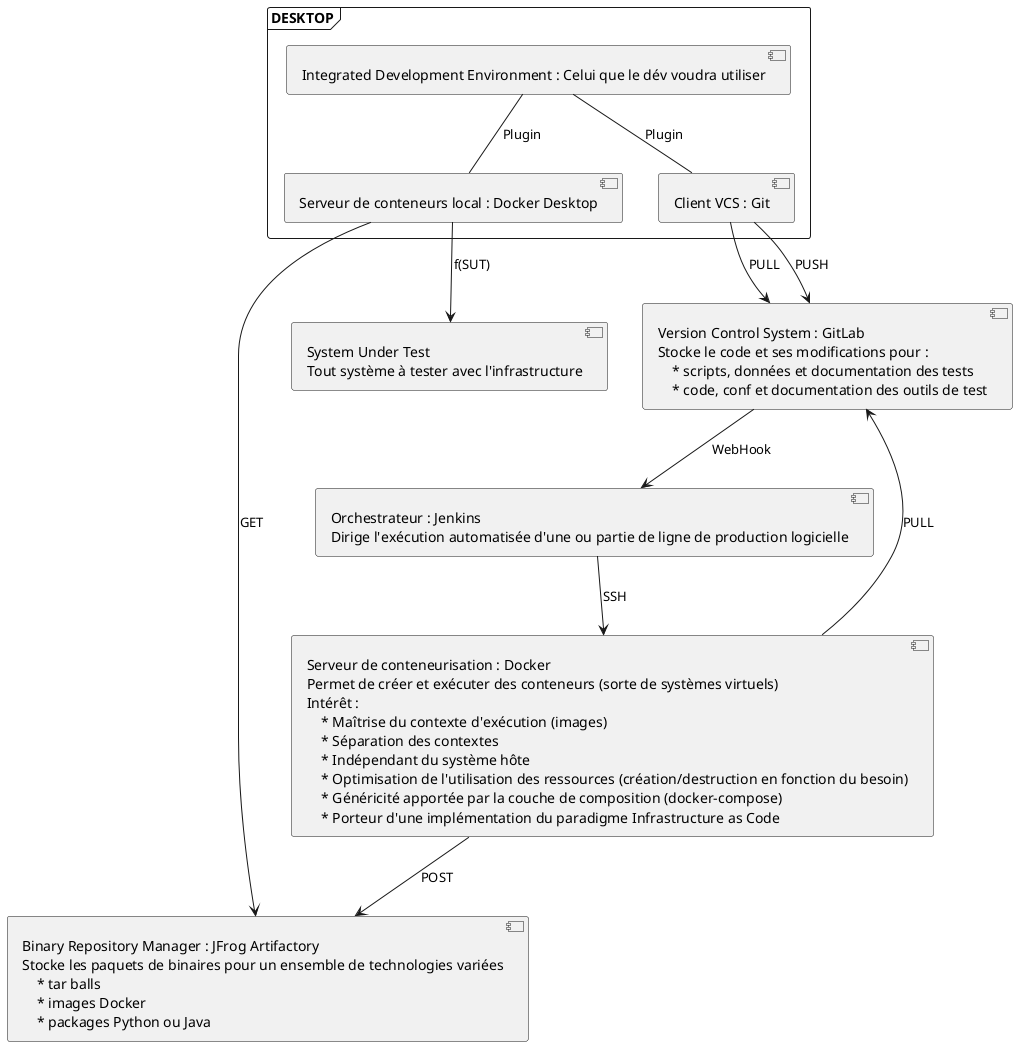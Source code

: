 @startuml

frame DESKTOP {
    component IDE [
        Integrated Development Environment : Celui que le dév voudra utiliser
        ]
    component CONTAINERS_LOCAL [
        Serveur de conteneurs local : Docker Desktop
        ]
    component VCS_CLIENT [
        Client VCS : Git
        ]
    }

component ORCHESTRATOR [
    Orchestrateur : Jenkins
    Dirige l'exécution automatisée d'une ou partie de ligne de production logicielle
    ]

component CONTAINERS [
    Serveur de conteneurisation : Docker
    Permet de créer et exécuter des conteneurs (sorte de systèmes virtuels)
    Intérêt :
        * Maîtrise du contexte d'exécution (images)
        * Séparation des contextes
        * Indépendant du système hôte
        * Optimisation de l'utilisation des ressources (création/destruction en fonction du besoin)
        * Généricité apportée par la couche de composition (docker-compose)
        * Porteur d'une implémentation du paradigme Infrastructure as Code
    ]

component VCS [
    Version Control System : GitLab
    Stocke le code et ses modifications pour :
        * scripts, données et documentation des tests
        * code, conf et documentation des outils de test
    ]

component BRM [
    Binary Repository Manager : JFrog Artifactory
    Stocke les paquets de binaires pour un ensemble de technologies variées
        * tar balls
        * images Docker
        * packages Python ou Java
    ]

component SUT [
    System Under Test
    Tout système à tester avec l'infrastructure
    ]


IDE -- VCS_CLIENT : Plugin
IDE -- CONTAINERS_LOCAL : Plugin

VCS_CLIENT --> VCS : PULL
CONTAINERS_LOCAL --> BRM : GET
CONTAINERS_LOCAL --> SUT : f(SUT)
VCS_CLIENT --> VCS : PUSH
VCS --> ORCHESTRATOR : WebHook
ORCHESTRATOR --> CONTAINERS : SSH
VCS <-- CONTAINERS : PULL
CONTAINERS --> BRM : POST

@enduml